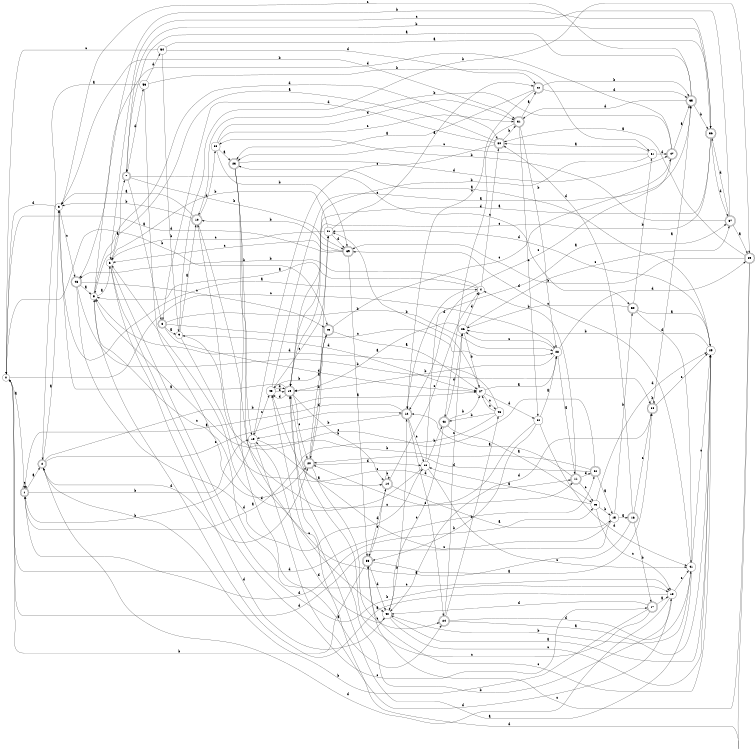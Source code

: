 digraph n44_3 {
__start0 [label="" shape="none"];

rankdir=LR;
size="8,5";

s0 [style="filled", color="black", fillcolor="white" shape="circle", label="0"];
s1 [style="rounded,filled", color="black", fillcolor="white" shape="doublecircle", label="1"];
s2 [style="rounded,filled", color="black", fillcolor="white" shape="doublecircle", label="2"];
s3 [style="filled", color="black", fillcolor="white" shape="circle", label="3"];
s4 [style="filled", color="black", fillcolor="white" shape="circle", label="4"];
s5 [style="filled", color="black", fillcolor="white" shape="circle", label="5"];
s6 [style="filled", color="black", fillcolor="white" shape="circle", label="6"];
s7 [style="rounded,filled", color="black", fillcolor="white" shape="doublecircle", label="7"];
s8 [style="rounded,filled", color="black", fillcolor="white" shape="doublecircle", label="8"];
s9 [style="filled", color="black", fillcolor="white" shape="circle", label="9"];
s10 [style="rounded,filled", color="black", fillcolor="white" shape="doublecircle", label="10"];
s11 [style="rounded,filled", color="black", fillcolor="white" shape="doublecircle", label="11"];
s12 [style="rounded,filled", color="black", fillcolor="white" shape="doublecircle", label="12"];
s13 [style="filled", color="black", fillcolor="white" shape="circle", label="13"];
s14 [style="rounded,filled", color="black", fillcolor="white" shape="doublecircle", label="14"];
s15 [style="filled", color="black", fillcolor="white" shape="circle", label="15"];
s16 [style="rounded,filled", color="black", fillcolor="white" shape="doublecircle", label="16"];
s17 [style="rounded,filled", color="black", fillcolor="white" shape="doublecircle", label="17"];
s18 [style="filled", color="black", fillcolor="white" shape="circle", label="18"];
s19 [style="rounded,filled", color="black", fillcolor="white" shape="doublecircle", label="19"];
s20 [style="rounded,filled", color="black", fillcolor="white" shape="doublecircle", label="20"];
s21 [style="filled", color="black", fillcolor="white" shape="circle", label="21"];
s22 [style="rounded,filled", color="black", fillcolor="white" shape="doublecircle", label="22"];
s23 [style="rounded,filled", color="black", fillcolor="white" shape="doublecircle", label="23"];
s24 [style="rounded,filled", color="black", fillcolor="white" shape="doublecircle", label="24"];
s25 [style="filled", color="black", fillcolor="white" shape="circle", label="25"];
s26 [style="filled", color="black", fillcolor="white" shape="circle", label="26"];
s27 [style="filled", color="black", fillcolor="white" shape="circle", label="27"];
s28 [style="filled", color="black", fillcolor="white" shape="circle", label="28"];
s29 [style="rounded,filled", color="black", fillcolor="white" shape="doublecircle", label="29"];
s30 [style="rounded,filled", color="black", fillcolor="white" shape="doublecircle", label="30"];
s31 [style="rounded,filled", color="black", fillcolor="white" shape="doublecircle", label="31"];
s32 [style="filled", color="black", fillcolor="white" shape="circle", label="32"];
s33 [style="rounded,filled", color="black", fillcolor="white" shape="doublecircle", label="33"];
s34 [style="rounded,filled", color="black", fillcolor="white" shape="doublecircle", label="34"];
s35 [style="rounded,filled", color="black", fillcolor="white" shape="doublecircle", label="35"];
s36 [style="rounded,filled", color="black", fillcolor="white" shape="doublecircle", label="36"];
s37 [style="rounded,filled", color="black", fillcolor="white" shape="doublecircle", label="37"];
s38 [style="filled", color="black", fillcolor="white" shape="circle", label="38"];
s39 [style="rounded,filled", color="black", fillcolor="white" shape="doublecircle", label="39"];
s40 [style="filled", color="black", fillcolor="white" shape="circle", label="40"];
s41 [style="filled", color="black", fillcolor="white" shape="circle", label="41"];
s42 [style="rounded,filled", color="black", fillcolor="white" shape="doublecircle", label="42"];
s43 [style="filled", color="black", fillcolor="white" shape="circle", label="43"];
s44 [style="filled", color="black", fillcolor="white" shape="circle", label="44"];
s45 [style="filled", color="black", fillcolor="white" shape="circle", label="45"];
s46 [style="filled", color="black", fillcolor="white" shape="circle", label="46"];
s47 [style="rounded,filled", color="black", fillcolor="white" shape="doublecircle", label="47"];
s48 [style="rounded,filled", color="black", fillcolor="white" shape="doublecircle", label="48"];
s49 [style="rounded,filled", color="black", fillcolor="white" shape="doublecircle", label="49"];
s50 [style="rounded,filled", color="black", fillcolor="white" shape="doublecircle", label="50"];
s51 [style="filled", color="black", fillcolor="white" shape="circle", label="51"];
s52 [style="rounded,filled", color="black", fillcolor="white" shape="doublecircle", label="52"];
s53 [style="filled", color="black", fillcolor="white" shape="circle", label="53"];
s54 [style="filled", color="black", fillcolor="white" shape="circle", label="54"];
s0 -> s1 [label="a"];
s0 -> s49 [label="b"];
s0 -> s28 [label="c"];
s0 -> s52 [label="d"];
s1 -> s2 [label="a"];
s1 -> s13 [label="b"];
s1 -> s1 [label="c"];
s1 -> s43 [label="d"];
s2 -> s3 [label="a"];
s2 -> s27 [label="b"];
s2 -> s12 [label="c"];
s2 -> s20 [label="d"];
s3 -> s4 [label="a"];
s3 -> s31 [label="b"];
s3 -> s48 [label="c"];
s3 -> s0 [label="d"];
s4 -> s5 [label="a"];
s4 -> s48 [label="b"];
s4 -> s30 [label="c"];
s4 -> s12 [label="d"];
s5 -> s6 [label="a"];
s5 -> s36 [label="b"];
s5 -> s20 [label="c"];
s5 -> s30 [label="d"];
s6 -> s7 [label="a"];
s6 -> s18 [label="b"];
s6 -> s17 [label="c"];
s6 -> s40 [label="d"];
s7 -> s8 [label="a"];
s7 -> s39 [label="b"];
s7 -> s50 [label="c"];
s7 -> s53 [label="d"];
s8 -> s9 [label="a"];
s8 -> s28 [label="b"];
s8 -> s28 [label="c"];
s8 -> s27 [label="d"];
s9 -> s10 [label="a"];
s9 -> s29 [label="b"];
s9 -> s11 [label="c"];
s9 -> s27 [label="d"];
s10 -> s3 [label="a"];
s10 -> s3 [label="b"];
s10 -> s11 [label="c"];
s10 -> s38 [label="d"];
s11 -> s12 [label="a"];
s11 -> s4 [label="b"];
s11 -> s43 [label="c"];
s11 -> s52 [label="d"];
s12 -> s1 [label="a"];
s12 -> s13 [label="b"];
s12 -> s44 [label="c"];
s12 -> s24 [label="d"];
s13 -> s14 [label="a"];
s13 -> s1 [label="b"];
s13 -> s45 [label="c"];
s13 -> s18 [label="d"];
s14 -> s15 [label="a"];
s14 -> s14 [label="b"];
s14 -> s4 [label="c"];
s14 -> s33 [label="d"];
s15 -> s16 [label="a"];
s15 -> s50 [label="b"];
s15 -> s45 [label="c"];
s15 -> s0 [label="d"];
s16 -> s10 [label="a"];
s16 -> s17 [label="b"];
s16 -> s34 [label="c"];
s16 -> s30 [label="d"];
s17 -> s18 [label="a"];
s17 -> s2 [label="b"];
s17 -> s19 [label="c"];
s17 -> s40 [label="d"];
s18 -> s5 [label="a"];
s18 -> s19 [label="b"];
s18 -> s41 [label="c"];
s18 -> s2 [label="d"];
s19 -> s3 [label="a"];
s19 -> s14 [label="b"];
s19 -> s20 [label="c"];
s19 -> s45 [label="d"];
s20 -> s21 [label="a"];
s20 -> s49 [label="b"];
s20 -> s24 [label="c"];
s20 -> s44 [label="d"];
s21 -> s22 [label="a"];
s21 -> s6 [label="b"];
s21 -> s6 [label="c"];
s21 -> s39 [label="d"];
s22 -> s23 [label="a"];
s22 -> s35 [label="b"];
s22 -> s12 [label="c"];
s22 -> s35 [label="d"];
s23 -> s24 [label="a"];
s23 -> s13 [label="b"];
s23 -> s40 [label="c"];
s23 -> s47 [label="d"];
s24 -> s25 [label="a"];
s24 -> s46 [label="b"];
s24 -> s26 [label="c"];
s24 -> s41 [label="d"];
s25 -> s23 [label="a"];
s25 -> s26 [label="b"];
s25 -> s33 [label="c"];
s25 -> s21 [label="d"];
s26 -> s19 [label="a"];
s26 -> s27 [label="b"];
s26 -> s37 [label="c"];
s26 -> s4 [label="d"];
s27 -> s28 [label="a"];
s27 -> s21 [label="b"];
s27 -> s46 [label="c"];
s27 -> s32 [label="d"];
s28 -> s11 [label="a"];
s28 -> s19 [label="b"];
s28 -> s26 [label="c"];
s28 -> s29 [label="d"];
s29 -> s30 [label="a"];
s29 -> s39 [label="b"];
s29 -> s33 [label="c"];
s29 -> s45 [label="d"];
s30 -> s5 [label="a"];
s30 -> s31 [label="b"];
s30 -> s13 [label="c"];
s30 -> s8 [label="d"];
s31 -> s22 [label="a"];
s31 -> s28 [label="b"];
s31 -> s32 [label="c"];
s31 -> s42 [label="d"];
s32 -> s28 [label="a"];
s32 -> s33 [label="b"];
s32 -> s20 [label="c"];
s32 -> s41 [label="d"];
s33 -> s34 [label="a"];
s33 -> s0 [label="b"];
s33 -> s14 [label="c"];
s33 -> s40 [label="d"];
s34 -> s35 [label="a"];
s34 -> s34 [label="b"];
s34 -> s25 [label="c"];
s34 -> s40 [label="d"];
s35 -> s7 [label="a"];
s35 -> s36 [label="b"];
s35 -> s3 [label="c"];
s35 -> s31 [label="d"];
s36 -> s19 [label="a"];
s36 -> s7 [label="b"];
s36 -> s19 [label="c"];
s36 -> s37 [label="d"];
s37 -> s29 [label="a"];
s37 -> s38 [label="b"];
s37 -> s6 [label="c"];
s37 -> s36 [label="d"];
s38 -> s23 [label="a"];
s38 -> s39 [label="b"];
s38 -> s31 [label="c"];
s38 -> s31 [label="d"];
s39 -> s33 [label="a"];
s39 -> s10 [label="b"];
s39 -> s6 [label="c"];
s39 -> s0 [label="d"];
s40 -> s25 [label="a"];
s40 -> s12 [label="b"];
s40 -> s25 [label="c"];
s40 -> s13 [label="d"];
s41 -> s19 [label="a"];
s41 -> s40 [label="b"];
s41 -> s25 [label="c"];
s41 -> s39 [label="d"];
s42 -> s43 [label="a"];
s42 -> s27 [label="b"];
s42 -> s40 [label="c"];
s42 -> s26 [label="d"];
s43 -> s44 [label="a"];
s43 -> s15 [label="b"];
s43 -> s18 [label="c"];
s43 -> s25 [label="d"];
s44 -> s37 [label="a"];
s44 -> s42 [label="b"];
s44 -> s41 [label="c"];
s44 -> s6 [label="d"];
s45 -> s35 [label="a"];
s45 -> s19 [label="b"];
s45 -> s21 [label="c"];
s45 -> s19 [label="d"];
s46 -> s1 [label="a"];
s46 -> s42 [label="b"];
s46 -> s27 [label="c"];
s46 -> s5 [label="d"];
s47 -> s35 [label="a"];
s47 -> s10 [label="b"];
s47 -> s12 [label="c"];
s47 -> s48 [label="d"];
s48 -> s5 [label="a"];
s48 -> s34 [label="b"];
s48 -> s49 [label="c"];
s48 -> s44 [label="d"];
s49 -> s27 [label="a"];
s49 -> s45 [label="b"];
s49 -> s47 [label="c"];
s49 -> s20 [label="d"];
s50 -> s25 [label="a"];
s50 -> s51 [label="b"];
s50 -> s26 [label="c"];
s50 -> s41 [label="d"];
s51 -> s30 [label="a"];
s51 -> s19 [label="b"];
s51 -> s23 [label="c"];
s51 -> s47 [label="d"];
s52 -> s15 [label="a"];
s52 -> s9 [label="b"];
s52 -> s5 [label="c"];
s52 -> s20 [label="d"];
s53 -> s2 [label="a"];
s53 -> s51 [label="b"];
s53 -> s18 [label="c"];
s53 -> s54 [label="d"];
s54 -> s36 [label="a"];
s54 -> s9 [label="b"];
s54 -> s0 [label="c"];
s54 -> s22 [label="d"];

}